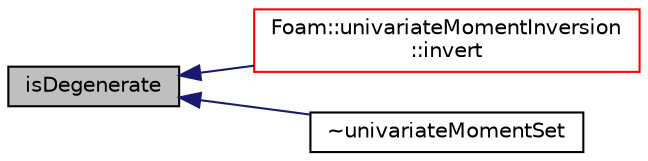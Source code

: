 digraph "isDegenerate"
{
  bgcolor="transparent";
  edge [fontname="Helvetica",fontsize="10",labelfontname="Helvetica",labelfontsize="10"];
  node [fontname="Helvetica",fontsize="10",shape=record];
  rankdir="LR";
  Node1 [label="isDegenerate",height=0.2,width=0.4,color="black", fillcolor="grey75", style="filled", fontcolor="black"];
  Node1 -> Node2 [dir="back",color="midnightblue",fontsize="10",style="solid",fontname="Helvetica"];
  Node2 [label="Foam::univariateMomentInversion\l::invert",height=0.2,width=0.4,color="red",URL="$a00169.html#af2d72953108395e48c42760a2f79fa5b",tooltip="Invert the set of moments to compute weights and abscissae. "];
  Node1 -> Node3 [dir="back",color="midnightblue",fontsize="10",style="solid",fontname="Helvetica"];
  Node3 [label="~univariateMomentSet",height=0.2,width=0.4,color="black",URL="$a00170.html#a1d22df074ca1399584587efd06cc562a",tooltip="Destructor. "];
}
